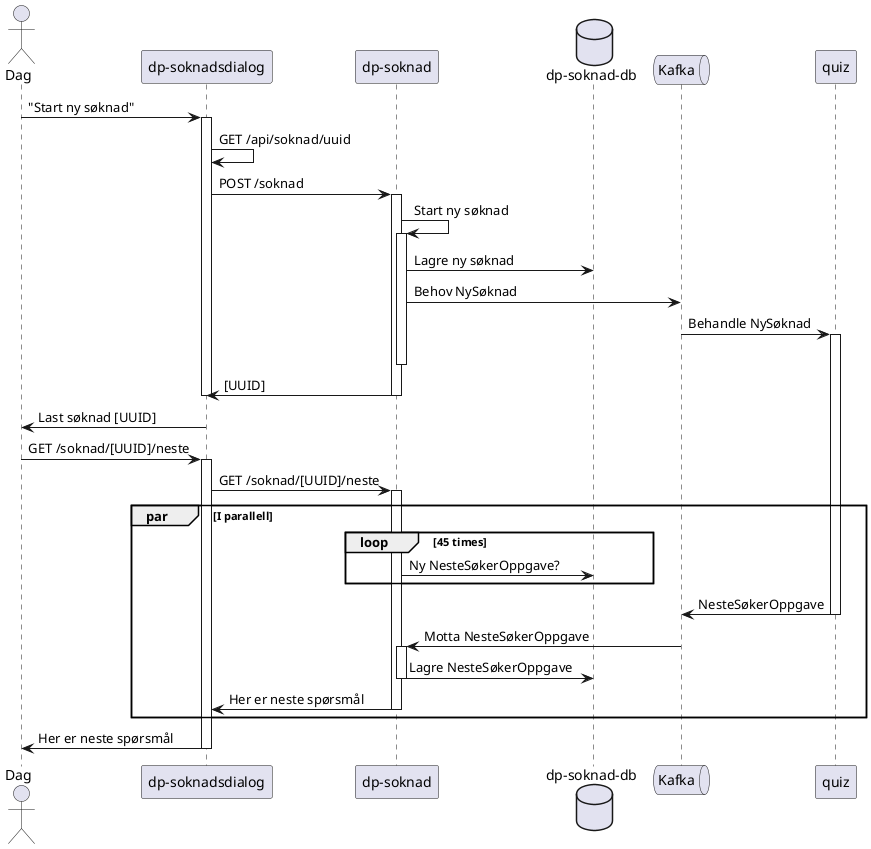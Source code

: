 @startuml

actor Dag
participant "dp-soknadsdialog" as frontend
participant "dp-soknad" as soknad
database "dp-soknad-db" as soknad_db

queue Kafka

Dag -> frontend : "Start ny søknad"
activate frontend
frontend -> frontend : GET /api/soknad/uuid

frontend -> soknad : POST /soknad
activate soknad
soknad -> soknad : Start ny søknad
activate soknad
soknad -> soknad_db : Lagre ny søknad
soknad -> Kafka : Behov NySøknad
Kafka -> quiz : Behandle NySøknad
activate quiz
deactivate soknad
soknad -> frontend : [UUID]
deactivate soknad
deactivate frontend

frontend -> Dag : Last søknad [UUID]

Dag -> frontend : GET /soknad/[UUID]/neste
activate frontend
frontend -> soknad : GET /soknad/[UUID]/neste
activate soknad

par I parallell
    loop 45 times
        soknad -> soknad_db : Ny NesteSøkerOppgave?
    end

    quiz -> Kafka : NesteSøkerOppgave
    deactivate quiz

    Kafka -> soknad : Motta NesteSøkerOppgave
    activate soknad
    soknad -> soknad_db : Lagre NesteSøkerOppgave
    deactivate soknad

    soknad -> frontend : Her er neste spørsmål
    deactivate soknad
end

frontend -> Dag : Her er neste spørsmål
deactivate frontend

@enduml